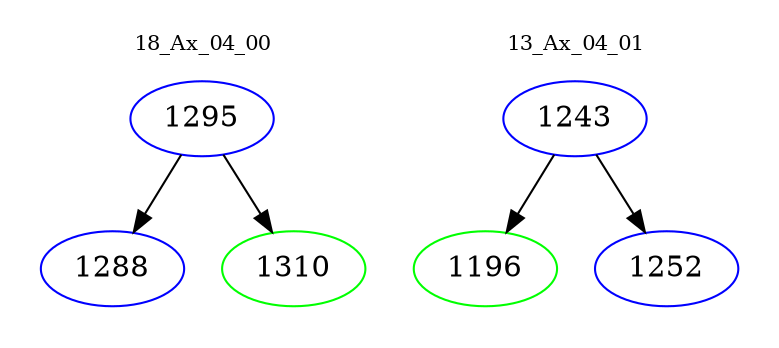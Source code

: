 digraph{
subgraph cluster_0 {
color = white
label = "18_Ax_04_00";
fontsize=10;
T0_1295 [label="1295", color="blue"]
T0_1295 -> T0_1288 [color="black"]
T0_1288 [label="1288", color="blue"]
T0_1295 -> T0_1310 [color="black"]
T0_1310 [label="1310", color="green"]
}
subgraph cluster_1 {
color = white
label = "13_Ax_04_01";
fontsize=10;
T1_1243 [label="1243", color="blue"]
T1_1243 -> T1_1196 [color="black"]
T1_1196 [label="1196", color="green"]
T1_1243 -> T1_1252 [color="black"]
T1_1252 [label="1252", color="blue"]
}
}
